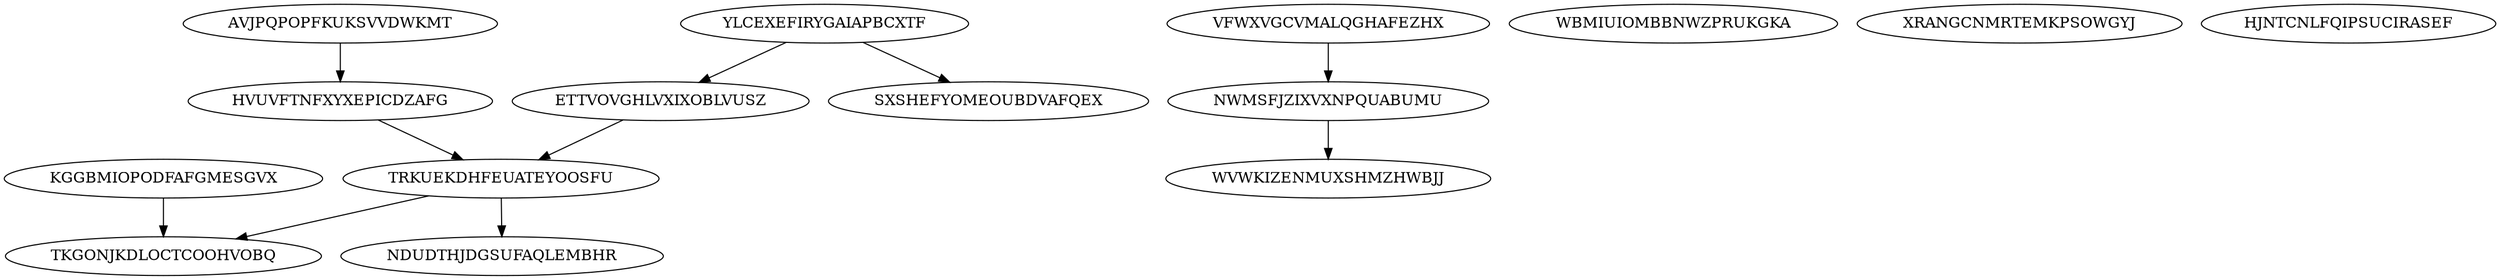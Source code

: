 digraph N15M10 {
	AVJPQPOPFKUKSVVDWKMT	[Weight=10];
	KGGBMIOPODFAFGMESGVX	[Weight=15];
	YLCEXEFIRYGAIAPBCXTF	[Weight=18];
	ETTVOVGHLVXIXOBLVUSZ	[Weight=10];
	HVUVFTNFXYXEPICDZAFG	[Weight=12];
	TRKUEKDHFEUATEYOOSFU	[Weight=13];
	VFWXVGCVMALQGHAFEZHX	[Weight=19];
	TKGONJKDLOCTCOOHVOBQ	[Weight=10];
	NWMSFJZIXVXNPQUABUMU	[Weight=12];
	WBMIUIOMBBNWZPRUKGKA	[Weight=17];
	NDUDTHJDGSUFAQLEMBHR	[Weight=14];
	XRANGCNMRTEMKPSOWGYJ	[Weight=12];
	HJNTCNLFQIPSUCIRASEF	[Weight=20];
	SXSHEFYOMEOUBDVAFQEX	[Weight=12];
	WVWKIZENMUXSHMZHWBJJ	[Weight=19];
	NWMSFJZIXVXNPQUABUMU -> WVWKIZENMUXSHMZHWBJJ [Weight=16];
	YLCEXEFIRYGAIAPBCXTF -> ETTVOVGHLVXIXOBLVUSZ [Weight=15];
	TRKUEKDHFEUATEYOOSFU -> TKGONJKDLOCTCOOHVOBQ [Weight=14];
	KGGBMIOPODFAFGMESGVX -> TKGONJKDLOCTCOOHVOBQ [Weight=18];
	AVJPQPOPFKUKSVVDWKMT -> HVUVFTNFXYXEPICDZAFG [Weight=10];
	VFWXVGCVMALQGHAFEZHX -> NWMSFJZIXVXNPQUABUMU [Weight=13];
	HVUVFTNFXYXEPICDZAFG -> TRKUEKDHFEUATEYOOSFU [Weight=12];
	ETTVOVGHLVXIXOBLVUSZ -> TRKUEKDHFEUATEYOOSFU [Weight=15];
	YLCEXEFIRYGAIAPBCXTF -> SXSHEFYOMEOUBDVAFQEX [Weight=19];
	TRKUEKDHFEUATEYOOSFU -> NDUDTHJDGSUFAQLEMBHR [Weight=19];
}
